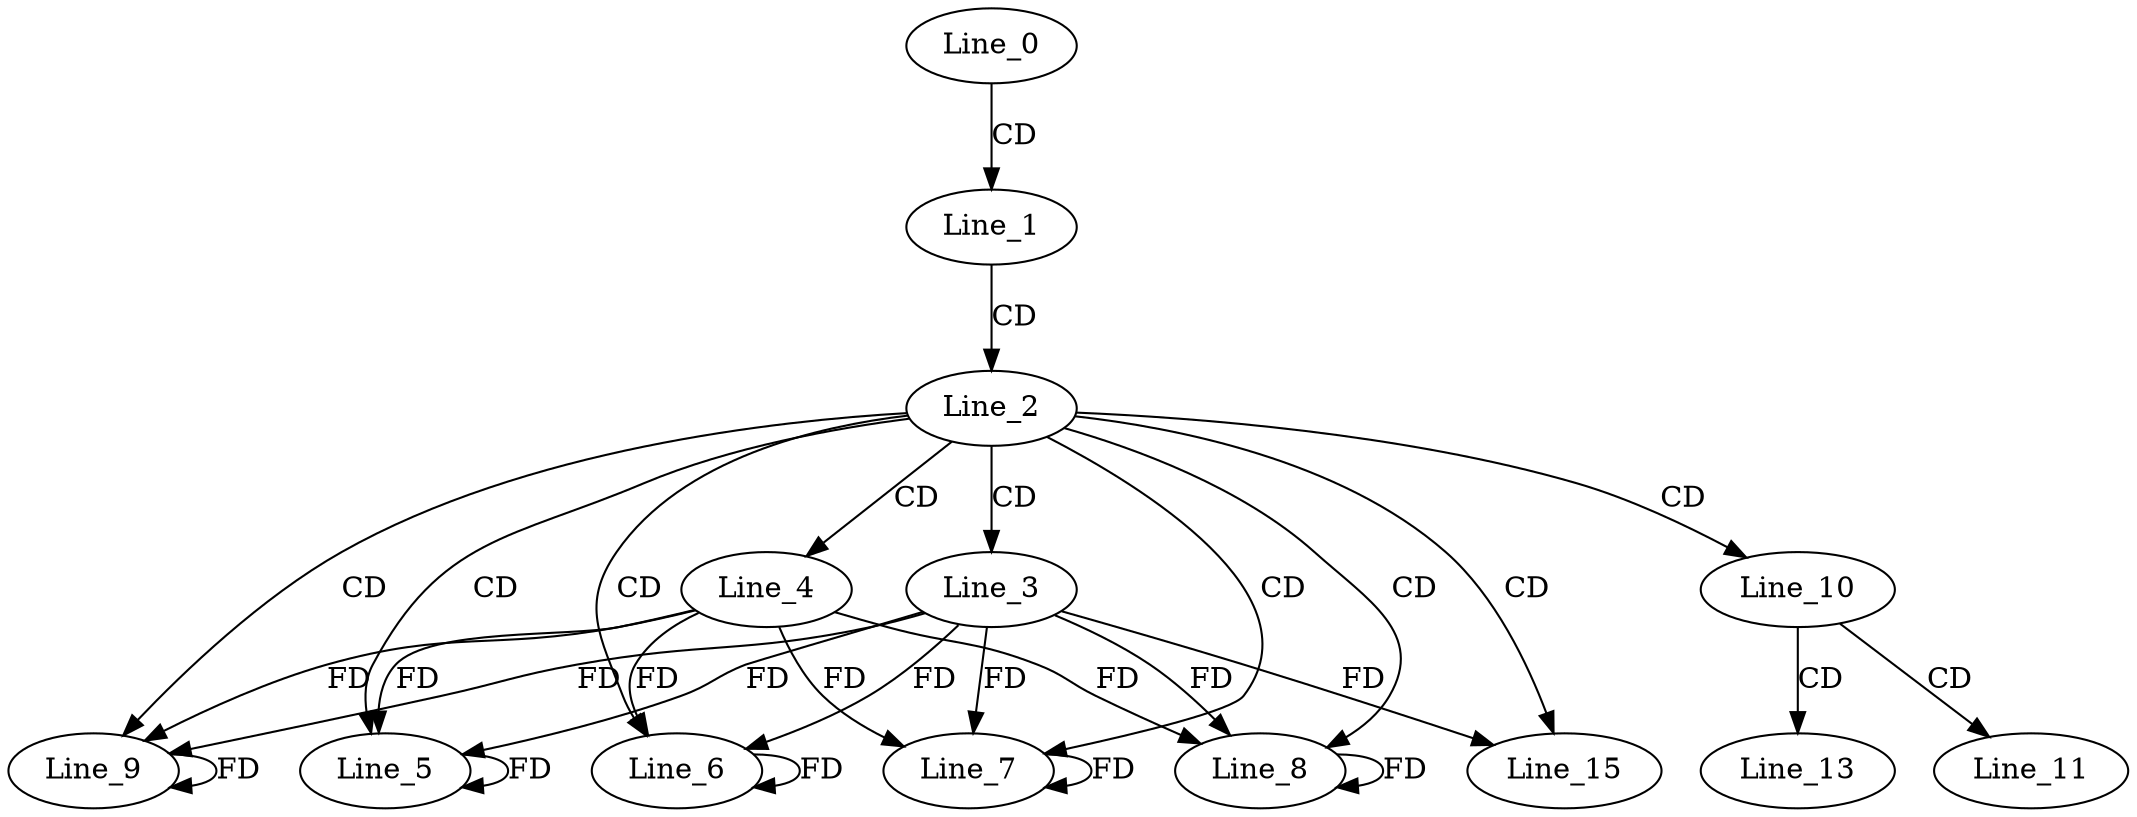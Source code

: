 digraph G {
  Line_0;
  Line_1;
  Line_2;
  Line_3;
  Line_4;
  Line_5;
  Line_5;
  Line_6;
  Line_6;
  Line_7;
  Line_7;
  Line_8;
  Line_8;
  Line_9;
  Line_9;
  Line_10;
  Line_11;
  Line_13;
  Line_15;
  Line_0 -> Line_1 [ label="CD" ];
  Line_1 -> Line_2 [ label="CD" ];
  Line_2 -> Line_3 [ label="CD" ];
  Line_2 -> Line_4 [ label="CD" ];
  Line_2 -> Line_5 [ label="CD" ];
  Line_4 -> Line_5 [ label="FD" ];
  Line_5 -> Line_5 [ label="FD" ];
  Line_3 -> Line_5 [ label="FD" ];
  Line_2 -> Line_6 [ label="CD" ];
  Line_4 -> Line_6 [ label="FD" ];
  Line_6 -> Line_6 [ label="FD" ];
  Line_3 -> Line_6 [ label="FD" ];
  Line_2 -> Line_7 [ label="CD" ];
  Line_4 -> Line_7 [ label="FD" ];
  Line_7 -> Line_7 [ label="FD" ];
  Line_3 -> Line_7 [ label="FD" ];
  Line_2 -> Line_8 [ label="CD" ];
  Line_4 -> Line_8 [ label="FD" ];
  Line_8 -> Line_8 [ label="FD" ];
  Line_3 -> Line_8 [ label="FD" ];
  Line_2 -> Line_9 [ label="CD" ];
  Line_4 -> Line_9 [ label="FD" ];
  Line_9 -> Line_9 [ label="FD" ];
  Line_3 -> Line_9 [ label="FD" ];
  Line_2 -> Line_10 [ label="CD" ];
  Line_10 -> Line_11 [ label="CD" ];
  Line_10 -> Line_13 [ label="CD" ];
  Line_2 -> Line_15 [ label="CD" ];
  Line_3 -> Line_15 [ label="FD" ];
}
